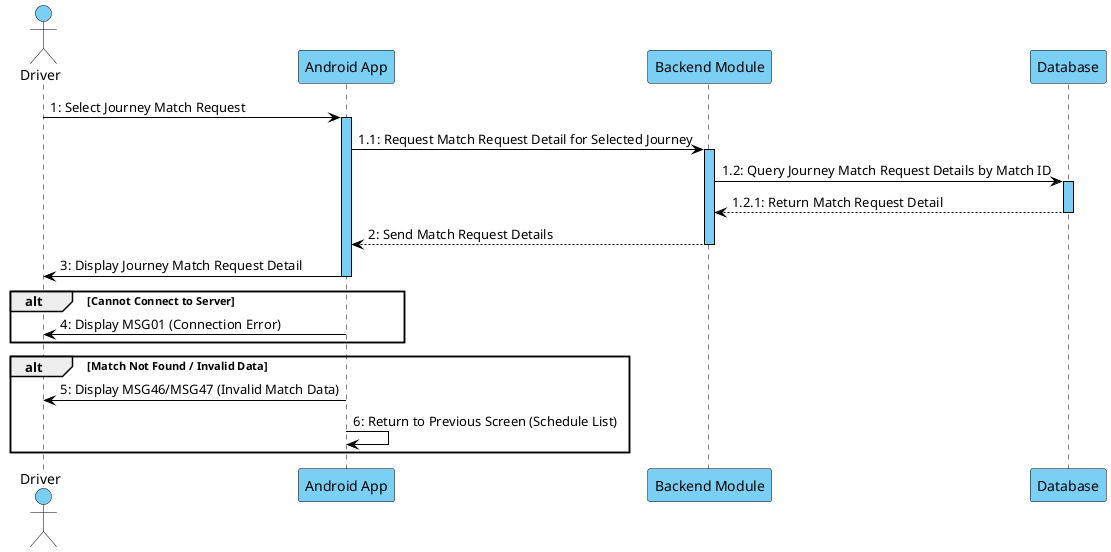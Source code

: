 @startuml ViewJourneyMatchRequestDetailSequenceDiagram
skinparam BackgroundColor #ffffff
skinparam sequence {
    LifeLineBorderColor #000000
    LifeLineBackgroundColor #7acff5
    ParticipantBackgroundColor #7acff5
    ParticipantBorderColor #000000
    ActorBackgroundColor #7acff5
    ActorBorderColor #000000
    ArrowColor #000000
    SequenceBoxBackgroundColor #7acff5
}

actor "Driver" as Driver
participant "Android App" as App
participant "Backend Module" as Backend
participant "Database" as DB

Driver -> App : 1: Select Journey Match Request
activate App

App -> Backend : 1.1: Request Match Request Detail for Selected Journey
activate Backend

Backend -> DB : 1.2: Query Journey Match Request Details by Match ID
activate DB
DB --> Backend : 1.2.1: Return Match Request Detail
deactivate DB

Backend --> App : 2: Send Match Request Details
deactivate Backend

App -> Driver : 3: Display Journey Match Request Detail
deactivate App

alt Cannot Connect to Server
    App -> Driver : 4: Display MSG01 (Connection Error)
end

alt Match Not Found / Invalid Data
    App -> Driver : 5: Display MSG46/MSG47 (Invalid Match Data)
    App -> App : 6: Return to Previous Screen (Schedule List)
end

@enduml
